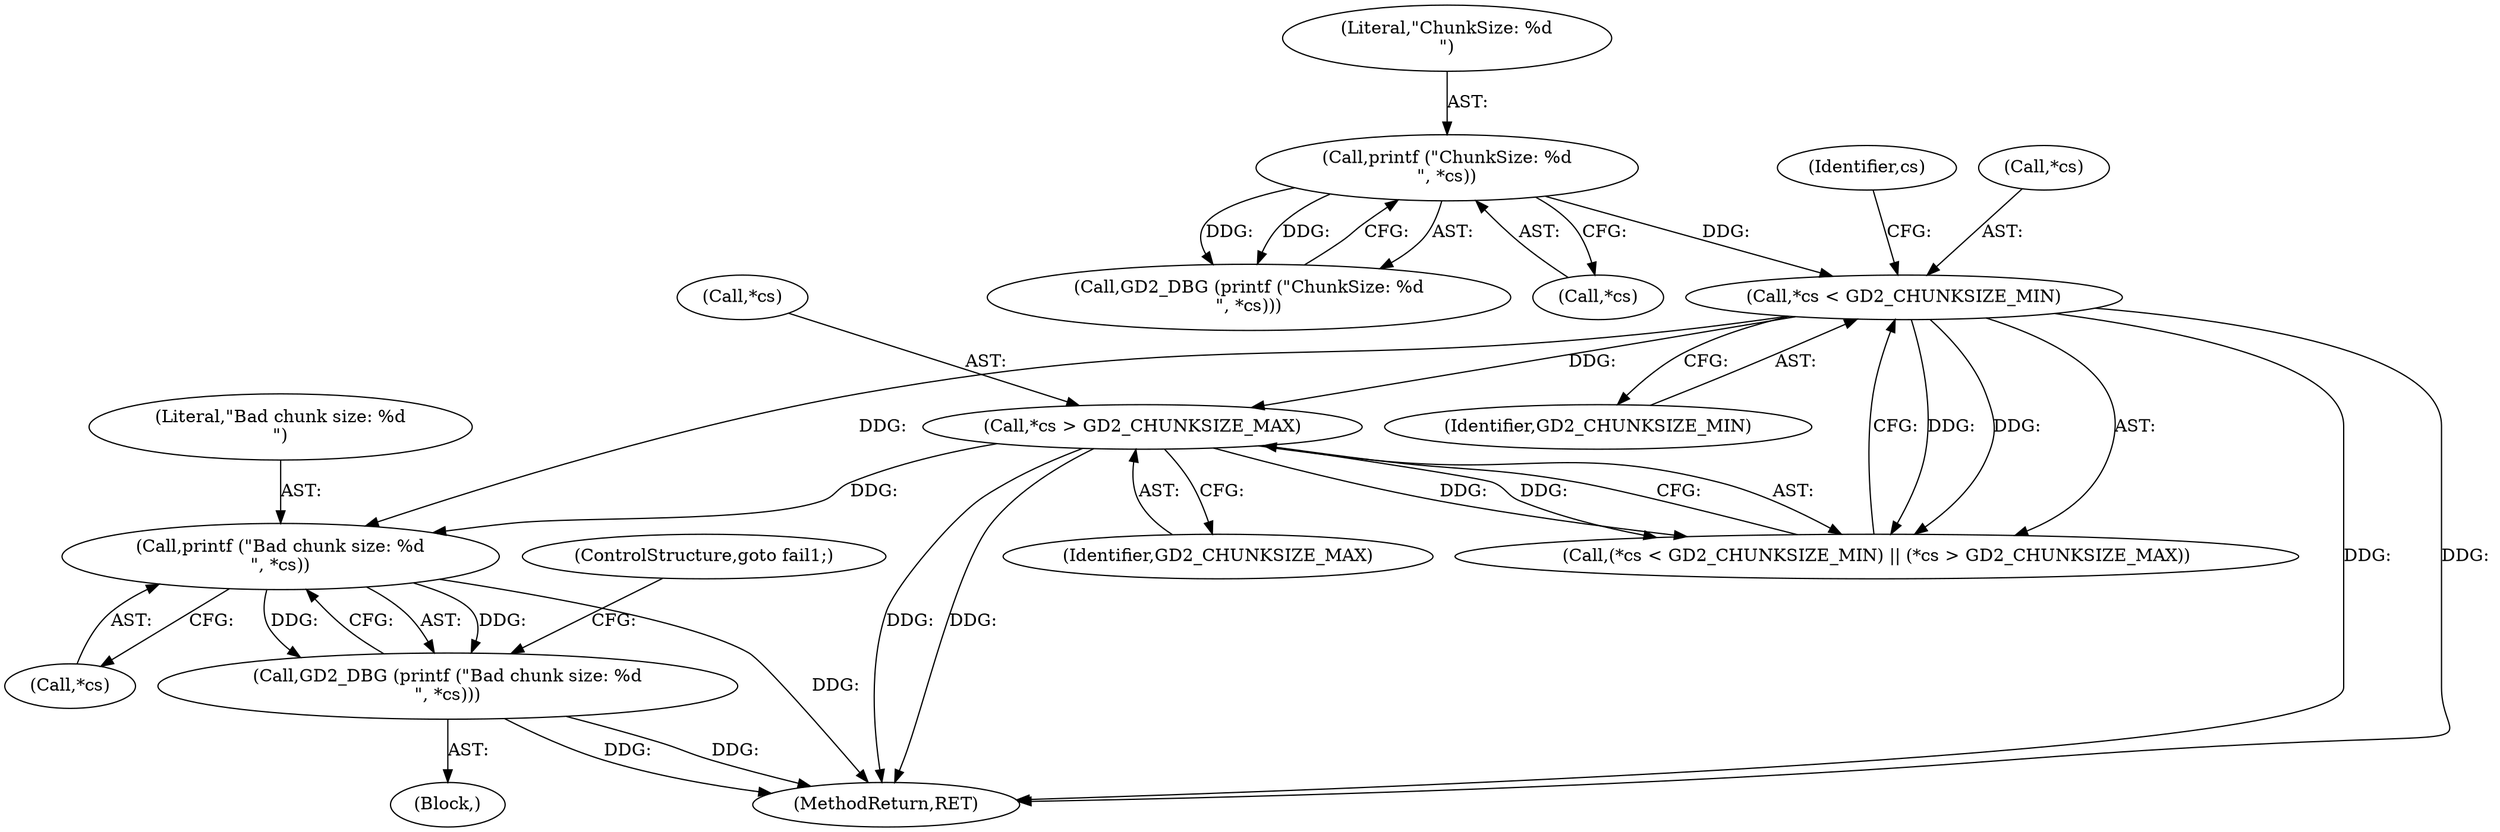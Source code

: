 digraph "0_libgd_2bb97f407c1145c850416a3bfbcc8cf124e68a19@pointer" {
"1000254" [label="(Call,printf (\"Bad chunk size: %d\n\", *cs))"];
"1000244" [label="(Call,*cs < GD2_CHUNKSIZE_MIN)"];
"1000238" [label="(Call,printf (\"ChunkSize: %d\n\", *cs))"];
"1000248" [label="(Call,*cs > GD2_CHUNKSIZE_MAX)"];
"1000253" [label="(Call,GD2_DBG (printf (\"Bad chunk size: %d\n\", *cs)))"];
"1000252" [label="(Block,)"];
"1000255" [label="(Literal,\"Bad chunk size: %d\n\")"];
"1000240" [label="(Call,*cs)"];
"1000244" [label="(Call,*cs < GD2_CHUNKSIZE_MIN)"];
"1000247" [label="(Identifier,GD2_CHUNKSIZE_MIN)"];
"1000243" [label="(Call,(*cs < GD2_CHUNKSIZE_MIN) || (*cs > GD2_CHUNKSIZE_MAX))"];
"1000254" [label="(Call,printf (\"Bad chunk size: %d\n\", *cs))"];
"1000425" [label="(MethodReturn,RET)"];
"1000250" [label="(Identifier,cs)"];
"1000248" [label="(Call,*cs > GD2_CHUNKSIZE_MAX)"];
"1000245" [label="(Call,*cs)"];
"1000237" [label="(Call,GD2_DBG (printf (\"ChunkSize: %d\n\", *cs)))"];
"1000258" [label="(ControlStructure,goto fail1;)"];
"1000238" [label="(Call,printf (\"ChunkSize: %d\n\", *cs))"];
"1000251" [label="(Identifier,GD2_CHUNKSIZE_MAX)"];
"1000239" [label="(Literal,\"ChunkSize: %d\n\")"];
"1000256" [label="(Call,*cs)"];
"1000249" [label="(Call,*cs)"];
"1000253" [label="(Call,GD2_DBG (printf (\"Bad chunk size: %d\n\", *cs)))"];
"1000254" -> "1000253"  [label="AST: "];
"1000254" -> "1000256"  [label="CFG: "];
"1000255" -> "1000254"  [label="AST: "];
"1000256" -> "1000254"  [label="AST: "];
"1000253" -> "1000254"  [label="CFG: "];
"1000254" -> "1000425"  [label="DDG: "];
"1000254" -> "1000253"  [label="DDG: "];
"1000254" -> "1000253"  [label="DDG: "];
"1000244" -> "1000254"  [label="DDG: "];
"1000248" -> "1000254"  [label="DDG: "];
"1000244" -> "1000243"  [label="AST: "];
"1000244" -> "1000247"  [label="CFG: "];
"1000245" -> "1000244"  [label="AST: "];
"1000247" -> "1000244"  [label="AST: "];
"1000250" -> "1000244"  [label="CFG: "];
"1000243" -> "1000244"  [label="CFG: "];
"1000244" -> "1000425"  [label="DDG: "];
"1000244" -> "1000425"  [label="DDG: "];
"1000244" -> "1000243"  [label="DDG: "];
"1000244" -> "1000243"  [label="DDG: "];
"1000238" -> "1000244"  [label="DDG: "];
"1000244" -> "1000248"  [label="DDG: "];
"1000238" -> "1000237"  [label="AST: "];
"1000238" -> "1000240"  [label="CFG: "];
"1000239" -> "1000238"  [label="AST: "];
"1000240" -> "1000238"  [label="AST: "];
"1000237" -> "1000238"  [label="CFG: "];
"1000238" -> "1000237"  [label="DDG: "];
"1000238" -> "1000237"  [label="DDG: "];
"1000248" -> "1000243"  [label="AST: "];
"1000248" -> "1000251"  [label="CFG: "];
"1000249" -> "1000248"  [label="AST: "];
"1000251" -> "1000248"  [label="AST: "];
"1000243" -> "1000248"  [label="CFG: "];
"1000248" -> "1000425"  [label="DDG: "];
"1000248" -> "1000425"  [label="DDG: "];
"1000248" -> "1000243"  [label="DDG: "];
"1000248" -> "1000243"  [label="DDG: "];
"1000253" -> "1000252"  [label="AST: "];
"1000258" -> "1000253"  [label="CFG: "];
"1000253" -> "1000425"  [label="DDG: "];
"1000253" -> "1000425"  [label="DDG: "];
}
